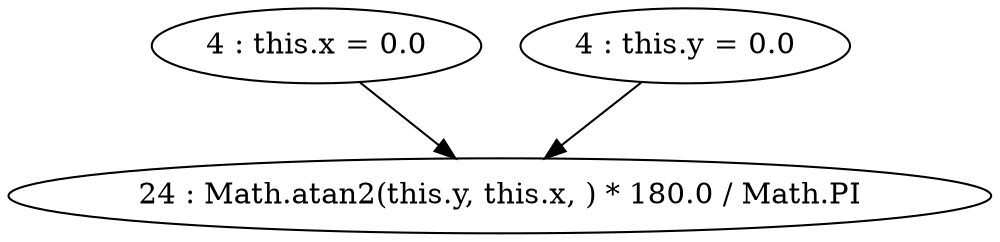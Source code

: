 digraph G {
"4 : this.x = 0.0"
"4 : this.x = 0.0" -> "24 : Math.atan2(this.y, this.x, ) * 180.0 / Math.PI"
"4 : this.y = 0.0"
"4 : this.y = 0.0" -> "24 : Math.atan2(this.y, this.x, ) * 180.0 / Math.PI"
"24 : Math.atan2(this.y, this.x, ) * 180.0 / Math.PI"
}